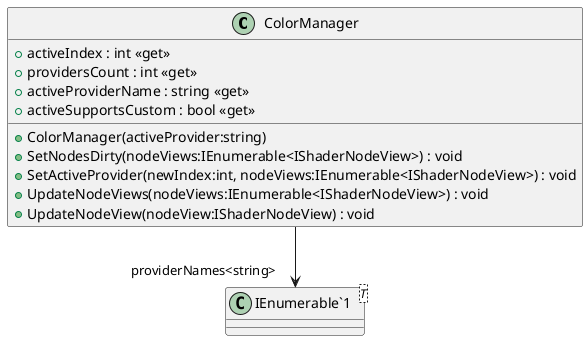 @startuml
class ColorManager {
    + activeIndex : int <<get>>
    + ColorManager(activeProvider:string)
    + SetNodesDirty(nodeViews:IEnumerable<IShaderNodeView>) : void
    + SetActiveProvider(newIndex:int, nodeViews:IEnumerable<IShaderNodeView>) : void
    + UpdateNodeViews(nodeViews:IEnumerable<IShaderNodeView>) : void
    + UpdateNodeView(nodeView:IShaderNodeView) : void
    + providersCount : int <<get>>
    + activeProviderName : string <<get>>
    + activeSupportsCustom : bool <<get>>
}
class "IEnumerable`1"<T> {
}
ColorManager --> "providerNames<string>" "IEnumerable`1"
@enduml
